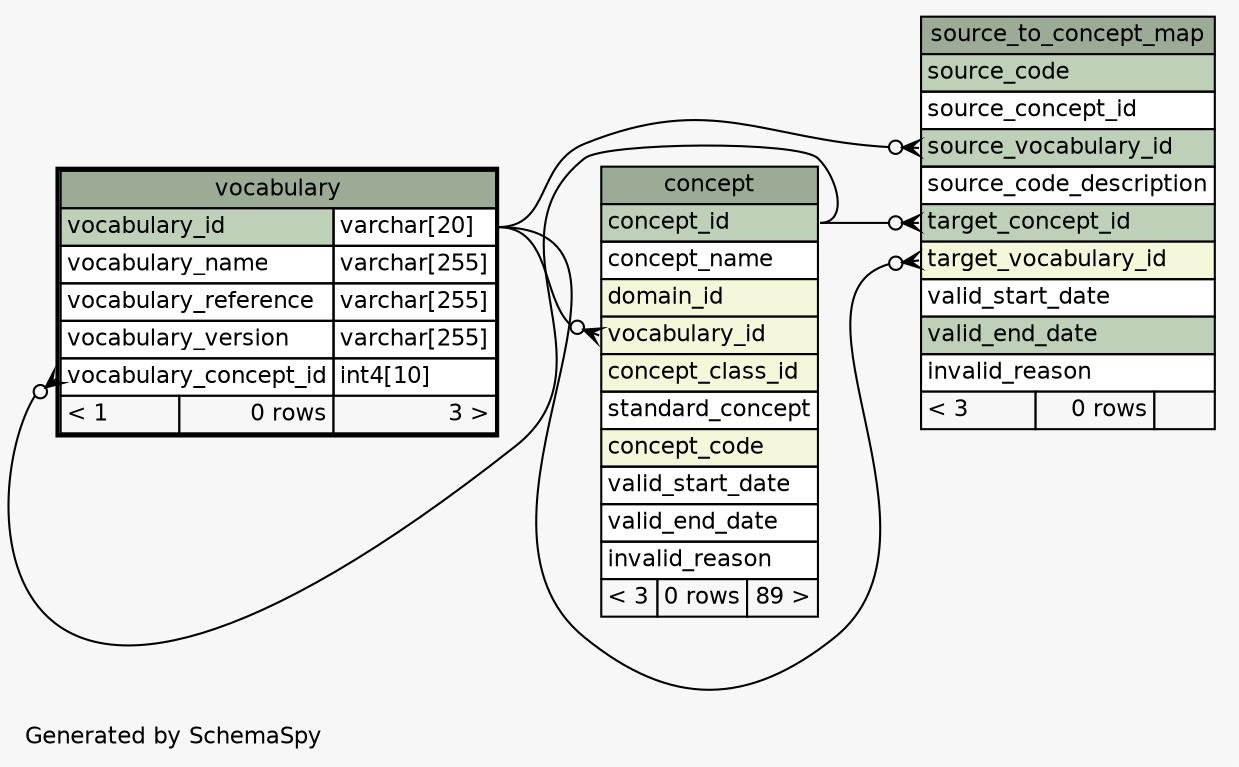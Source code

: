 // dot 2.38.0 on Linux 4.10.0-32-generic
// SchemaSpy rev 590
digraph "oneDegreeRelationshipsDiagram" {
  graph [
    rankdir="RL"
    bgcolor="#f7f7f7"
    label="\nGenerated by SchemaSpy"
    labeljust="l"
    nodesep="0.18"
    ranksep="0.46"
    fontname="Helvetica"
    fontsize="11"
  ];
  node [
    fontname="Helvetica"
    fontsize="11"
    shape="plaintext"
  ];
  edge [
    arrowsize="0.8"
  ];
  "concept":"vocabulary_id":w -> "vocabulary":"vocabulary_id.type":e [arrowhead=none dir=back arrowtail=crowodot];
  "source_to_concept_map":"source_vocabulary_id":w -> "vocabulary":"vocabulary_id.type":e [arrowhead=none dir=back arrowtail=crowodot];
  "source_to_concept_map":"target_concept_id":w -> "concept":"concept_id":e [arrowhead=none dir=back arrowtail=crowodot];
  "source_to_concept_map":"target_vocabulary_id":w -> "vocabulary":"vocabulary_id.type":e [arrowhead=none dir=back arrowtail=crowodot];
  "vocabulary":"vocabulary_concept_id":w -> "concept":"concept_id":e [arrowhead=none dir=back arrowtail=crowodot];
  "concept" [
    label=<
    <TABLE BORDER="0" CELLBORDER="1" CELLSPACING="0" BGCOLOR="#ffffff">
      <TR><TD COLSPAN="3" BGCOLOR="#9bab96" ALIGN="CENTER">concept</TD></TR>
      <TR><TD PORT="concept_id" COLSPAN="3" BGCOLOR="#bed1b8" ALIGN="LEFT">concept_id</TD></TR>
      <TR><TD PORT="concept_name" COLSPAN="3" ALIGN="LEFT">concept_name</TD></TR>
      <TR><TD PORT="domain_id" COLSPAN="3" BGCOLOR="#f4f7da" ALIGN="LEFT">domain_id</TD></TR>
      <TR><TD PORT="vocabulary_id" COLSPAN="3" BGCOLOR="#f4f7da" ALIGN="LEFT">vocabulary_id</TD></TR>
      <TR><TD PORT="concept_class_id" COLSPAN="3" BGCOLOR="#f4f7da" ALIGN="LEFT">concept_class_id</TD></TR>
      <TR><TD PORT="standard_concept" COLSPAN="3" ALIGN="LEFT">standard_concept</TD></TR>
      <TR><TD PORT="concept_code" COLSPAN="3" BGCOLOR="#f4f7da" ALIGN="LEFT">concept_code</TD></TR>
      <TR><TD PORT="valid_start_date" COLSPAN="3" ALIGN="LEFT">valid_start_date</TD></TR>
      <TR><TD PORT="valid_end_date" COLSPAN="3" ALIGN="LEFT">valid_end_date</TD></TR>
      <TR><TD PORT="invalid_reason" COLSPAN="3" ALIGN="LEFT">invalid_reason</TD></TR>
      <TR><TD ALIGN="LEFT" BGCOLOR="#f7f7f7">&lt; 3</TD><TD ALIGN="RIGHT" BGCOLOR="#f7f7f7">0 rows</TD><TD ALIGN="RIGHT" BGCOLOR="#f7f7f7">89 &gt;</TD></TR>
    </TABLE>>
    URL="concept.html"
    tooltip="concept"
  ];
  "source_to_concept_map" [
    label=<
    <TABLE BORDER="0" CELLBORDER="1" CELLSPACING="0" BGCOLOR="#ffffff">
      <TR><TD COLSPAN="3" BGCOLOR="#9bab96" ALIGN="CENTER">source_to_concept_map</TD></TR>
      <TR><TD PORT="source_code" COLSPAN="3" BGCOLOR="#bed1b8" ALIGN="LEFT">source_code</TD></TR>
      <TR><TD PORT="source_concept_id" COLSPAN="3" ALIGN="LEFT">source_concept_id</TD></TR>
      <TR><TD PORT="source_vocabulary_id" COLSPAN="3" BGCOLOR="#bed1b8" ALIGN="LEFT">source_vocabulary_id</TD></TR>
      <TR><TD PORT="source_code_description" COLSPAN="3" ALIGN="LEFT">source_code_description</TD></TR>
      <TR><TD PORT="target_concept_id" COLSPAN="3" BGCOLOR="#bed1b8" ALIGN="LEFT">target_concept_id</TD></TR>
      <TR><TD PORT="target_vocabulary_id" COLSPAN="3" BGCOLOR="#f4f7da" ALIGN="LEFT">target_vocabulary_id</TD></TR>
      <TR><TD PORT="valid_start_date" COLSPAN="3" ALIGN="LEFT">valid_start_date</TD></TR>
      <TR><TD PORT="valid_end_date" COLSPAN="3" BGCOLOR="#bed1b8" ALIGN="LEFT">valid_end_date</TD></TR>
      <TR><TD PORT="invalid_reason" COLSPAN="3" ALIGN="LEFT">invalid_reason</TD></TR>
      <TR><TD ALIGN="LEFT" BGCOLOR="#f7f7f7">&lt; 3</TD><TD ALIGN="RIGHT" BGCOLOR="#f7f7f7">0 rows</TD><TD ALIGN="RIGHT" BGCOLOR="#f7f7f7">  </TD></TR>
    </TABLE>>
    URL="source_to_concept_map.html"
    tooltip="source_to_concept_map"
  ];
  "vocabulary" [
    label=<
    <TABLE BORDER="2" CELLBORDER="1" CELLSPACING="0" BGCOLOR="#ffffff">
      <TR><TD COLSPAN="3" BGCOLOR="#9bab96" ALIGN="CENTER">vocabulary</TD></TR>
      <TR><TD PORT="vocabulary_id" COLSPAN="2" BGCOLOR="#bed1b8" ALIGN="LEFT">vocabulary_id</TD><TD PORT="vocabulary_id.type" ALIGN="LEFT">varchar[20]</TD></TR>
      <TR><TD PORT="vocabulary_name" COLSPAN="2" ALIGN="LEFT">vocabulary_name</TD><TD PORT="vocabulary_name.type" ALIGN="LEFT">varchar[255]</TD></TR>
      <TR><TD PORT="vocabulary_reference" COLSPAN="2" ALIGN="LEFT">vocabulary_reference</TD><TD PORT="vocabulary_reference.type" ALIGN="LEFT">varchar[255]</TD></TR>
      <TR><TD PORT="vocabulary_version" COLSPAN="2" ALIGN="LEFT">vocabulary_version</TD><TD PORT="vocabulary_version.type" ALIGN="LEFT">varchar[255]</TD></TR>
      <TR><TD PORT="vocabulary_concept_id" COLSPAN="2" ALIGN="LEFT">vocabulary_concept_id</TD><TD PORT="vocabulary_concept_id.type" ALIGN="LEFT">int4[10]</TD></TR>
      <TR><TD ALIGN="LEFT" BGCOLOR="#f7f7f7">&lt; 1</TD><TD ALIGN="RIGHT" BGCOLOR="#f7f7f7">0 rows</TD><TD ALIGN="RIGHT" BGCOLOR="#f7f7f7">3 &gt;</TD></TR>
    </TABLE>>
    URL="vocabulary.html"
    tooltip="vocabulary"
  ];
}
